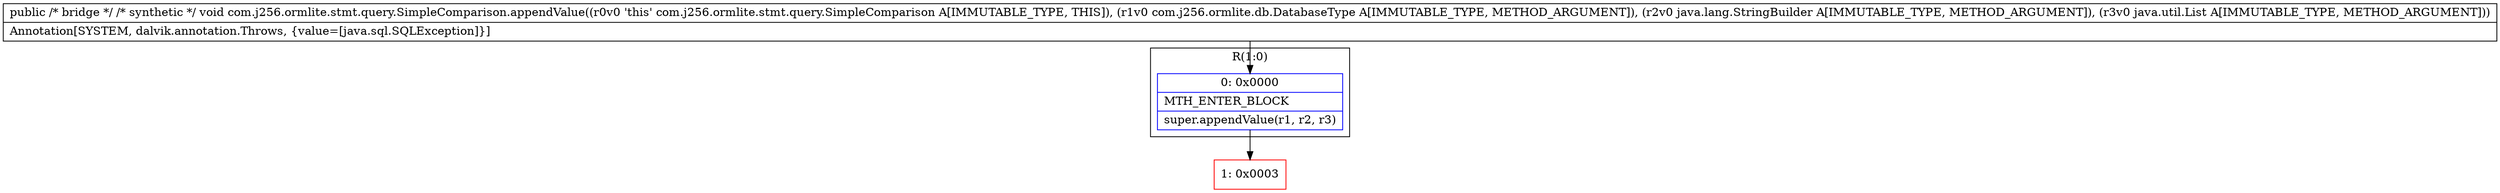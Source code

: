 digraph "CFG forcom.j256.ormlite.stmt.query.SimpleComparison.appendValue(Lcom\/j256\/ormlite\/db\/DatabaseType;Ljava\/lang\/StringBuilder;Ljava\/util\/List;)V" {
subgraph cluster_Region_2141406014 {
label = "R(1:0)";
node [shape=record,color=blue];
Node_0 [shape=record,label="{0\:\ 0x0000|MTH_ENTER_BLOCK\l|super.appendValue(r1, r2, r3)\l}"];
}
Node_1 [shape=record,color=red,label="{1\:\ 0x0003}"];
MethodNode[shape=record,label="{public \/* bridge *\/ \/* synthetic *\/ void com.j256.ormlite.stmt.query.SimpleComparison.appendValue((r0v0 'this' com.j256.ormlite.stmt.query.SimpleComparison A[IMMUTABLE_TYPE, THIS]), (r1v0 com.j256.ormlite.db.DatabaseType A[IMMUTABLE_TYPE, METHOD_ARGUMENT]), (r2v0 java.lang.StringBuilder A[IMMUTABLE_TYPE, METHOD_ARGUMENT]), (r3v0 java.util.List A[IMMUTABLE_TYPE, METHOD_ARGUMENT]))  | Annotation[SYSTEM, dalvik.annotation.Throws, \{value=[java.sql.SQLException]\}]\l}"];
MethodNode -> Node_0;
Node_0 -> Node_1;
}


